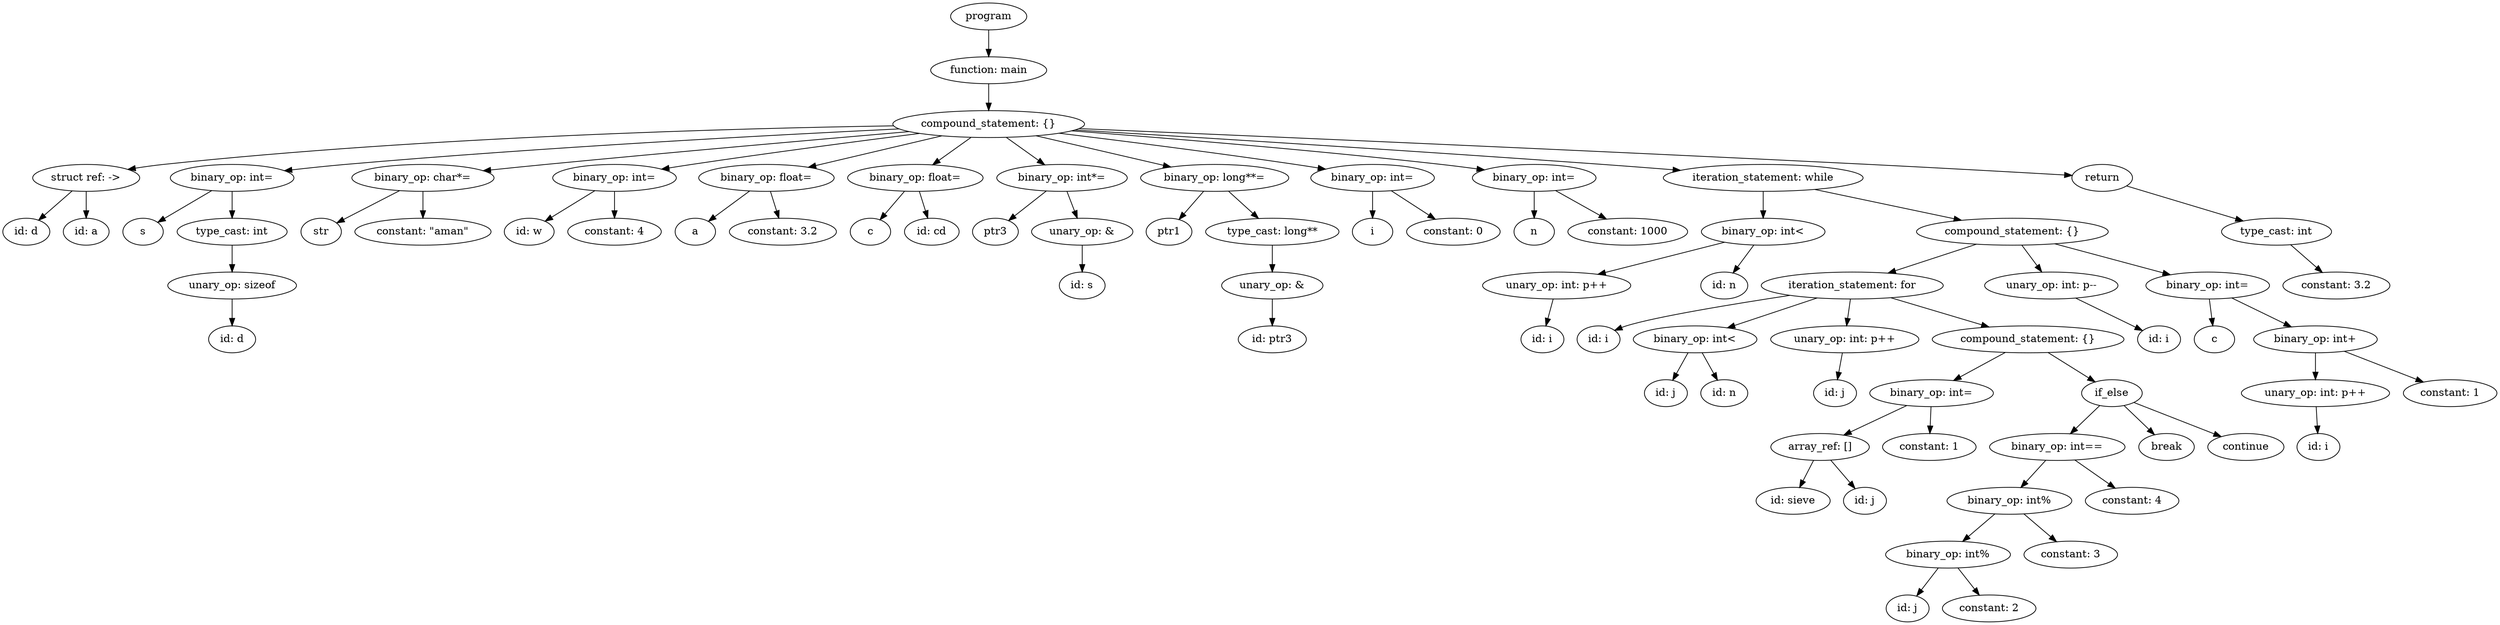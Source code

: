 strict digraph "" {
	graph [bb="0,0,3332.7,828"];
	node [label="\N"];
	125	[height=0.5,
		label=program,
		pos="1317.2,810",
		width=1.4082];
	124	[height=0.5,
		label="function: main",
		pos="1317.2,738",
		width=2.1528];
	125 -> 124	[pos="e,1317.2,756.1 1317.2,791.7 1317.2,783.98 1317.2,774.71 1317.2,766.11"];
	123	[height=0.5,
		label="compound_statement: {}",
		pos="1317.2,666",
		width=3.5566];
	124 -> 123	[pos="e,1317.2,684.1 1317.2,719.7 1317.2,711.98 1317.2,702.71 1317.2,694.11"];
	23	[height=0.5,
		label="struct ref: ->",
		pos="111.2,594",
		width=1.9861];
	123 -> 23	[pos="e,166.9,605.4 1189.9,663.65 984.15,660.41 566.17,649.38 214.2,612 202.16,610.72 189.39,608.95 177.09,607.04"];
	30	[height=0.5,
		label="binary_op: int=",
		pos="306.2,594",
		width=2.2929];
	123 -> 30	[pos="e,376.04,603.61 1197.4,659.53 1031.1,651.51 720.97,634.96 457.2,612 434.07,609.99 409.01,607.35 386.07,604.76"];
	35	[height=0.5,
		label="binary_op: char*=",
		pos="561.2,594",
		width=2.6389];
	123 -> 35	[pos="e,641.67,603.57 1210.7,655.92 1092.2,645.71 894.93,628.39 725.2,612 701.39,609.7 675.65,607.09 651.78,604.62"];
	38	[height=0.5,
		label="binary_op: int=",
		pos="817.2,594",
		width=2.2929];
	123 -> 38	[pos="e,880.06,605.69 1224.8,653.49 1144.3,643.26 1024.4,627.55 920.2,612 910.45,610.55 900.2,608.94 890.09,607.32"];
	46	[height=0.5,
		label="binary_op: float=",
		pos="1020.2,594",
		width=2.5139];
	123 -> 46	[pos="e,1076.2,608.2 1254.6,650.24 1205.1,638.58 1136.3,622.36 1086,610.51"];
	52	[height=0.5,
		label="binary_op: float=",
		pos="1219.2,594",
		width=2.5139];
	123 -> 52	[pos="e,1242.4,611.55 1293.5,648.05 1280.6,638.87 1264.6,627.41 1250.7,617.49"];
	58	[height=0.5,
		label="binary_op: int*=",
		pos="1415.2,594",
		width=2.4192];
	123 -> 58	[pos="e,1392,611.55 1340.9,648.05 1353.8,638.87 1369.8,627.41 1383.7,617.49"];
	65	[height=0.5,
		label="binary_op: long**=",
		pos="1619.2,594",
		width=2.75];
	123 -> 65	[pos="e,1560.6,608.59 1380.5,650.33 1430.3,638.79 1499.5,622.74 1550.6,610.9"];
	70	[height=0.5,
		label="binary_op: int=",
		pos="1830.2,594",
		width=2.2929];
	123 -> 70	[pos="e,1767.3,605.73 1411.4,653.78 1494.6,643.64 1619.1,627.9 1727.2,612 1736.9,610.57 1747.2,608.97 1757.3,607.36"];
	74	[height=0.5,
		label="binary_op: int=",
		pos="2046.2,594",
		width=2.2929];
	123 -> 74	[pos="e,1979.7,604.73 1428,656.92 1549.5,647.69 1750,631.34 1922.2,612 1937.5,610.28 1953.9,608.21 1969.5,606.11"];
	119	[height=0.5,
		label="iteration_statement: while",
		pos="2352.2,594",
		width=3.7011];
	123 -> 119	[pos="e,2241.7,604.09 1432.5,658.1 1591.3,648.46 1886.6,630.12 2138.2,612 2168.4,609.82 2201,607.32 2231.5,604.9"];
	122	[height=0.5,
		label=return,
		pos="2805.2,594",
		width=1.125];
	123 -> 122	[pos="e,2764.9,597.32 1437.9,659.95 1651.2,650.94 2108.3,631.23 2494.2,612 2586.1,607.42 2693.2,601.42 2754.7,597.91"];
	21	[height=0.5,
		label="id: d",
		pos="31.197,522",
		width=0.86659];
	23 -> 21	[pos="e,47.584,537.34 92.238,576.41 81.201,566.75 67.176,554.48 55.353,544.14"];
	22	[height=0.5,
		label="id: a",
		pos="111.2,522",
		width=0.84854];
	23 -> 22	[pos="e,111.2,540.1 111.2,575.7 111.2,567.98 111.2,558.71 111.2,550.11"];
	26	[height=0.5,
		label=s,
		pos="187.2,522",
		width=0.75];
	30 -> 26	[pos="e,206.95,534.62 278.9,576.94 260.03,565.84 234.97,551.1 215.82,539.84"];
	29	[height=0.5,
		label="type_cast: int",
		pos="306.2,522",
		width=2.0417];
	30 -> 29	[pos="e,306.2,540.1 306.2,575.7 306.2,567.98 306.2,558.71 306.2,550.11"];
	33	[height=0.5,
		label=str,
		pos="425.2,522",
		width=0.75];
	35 -> 33	[pos="e,446.11,533.76 530,576.94 507.49,565.36 477.29,549.81 455.09,538.38"];
	34	[height=0.5,
		label="constant: \"aman\"",
		pos="561.2,522",
		width=2.5278];
	35 -> 34	[pos="e,561.2,540.1 561.2,575.7 561.2,567.98 561.2,558.71 561.2,550.11"];
	37	[height=0.5,
		label="id: w",
		pos="703.2,522",
		width=0.92075];
	38 -> 37	[pos="e,724.54,536.1 790.76,576.76 773.62,566.24 751.24,552.5 733.4,541.55"];
	36	[height=0.5,
		label="constant: 4",
		pos="817.2,522",
		width=1.7361];
	38 -> 36	[pos="e,817.2,540.1 817.2,575.7 817.2,567.98 817.2,558.71 817.2,550.11"];
	44	[height=0.5,
		label=a,
		pos="925.2,522",
		width=0.75];
	46 -> 44	[pos="e,942.8,535.97 997.68,576.41 983.65,566.07 965.54,552.73 950.94,541.97"];
	45	[height=0.5,
		label="constant: 3.2",
		pos="1042.2,522",
		width=1.9861];
	46 -> 45	[pos="e,1036.8,540.1 1025.6,575.7 1028.1,567.9 1031,558.51 1033.8,549.83"];
	50	[height=0.5,
		label=c,
		pos="1159.2,522",
		width=0.75];
	52 -> 50	[pos="e,1172,537.89 1204.7,576.05 1196.9,566.95 1187.1,555.6 1178.7,545.74"];
	51	[height=0.5,
		label="id: cd",
		pos="1241.2,522",
		width=1.0139];
	52 -> 51	[pos="e,1235.8,540.1 1224.6,575.7 1227.1,567.9 1230,558.51 1232.8,549.83"];
	55	[height=0.5,
		label=ptr3,
		pos="1326.2,522",
		width=0.84854];
	58 -> 55	[pos="e,1343.8,536.88 1394.1,576.41 1381.4,566.43 1365.2,553.67 1351.8,543.12"];
	57	[height=0.5,
		label="unary_op: &",
		pos="1442.2,522",
		width=1.8776];
	58 -> 57	[pos="e,1435.6,540.1 1421.9,575.7 1424.9,567.81 1428.6,558.3 1432,549.55"];
	61	[height=0.5,
		label=ptr1,
		pos="1558.2,522",
		width=0.84854];
	65 -> 61	[pos="e,1571.6,538.36 1604.4,576.05 1596.6,567.08 1586.9,555.92 1578.4,546.15"];
	64	[height=0.5,
		label="type_cast: long**",
		pos="1696.2,522",
		width=2.4734];
	65 -> 64	[pos="e,1677.7,539.79 1637.8,576.05 1647.6,567.2 1659.7,556.22 1670.3,546.55"];
	68	[height=0.5,
		label=i,
		pos="1830.2,522",
		width=0.75];
	70 -> 68	[pos="e,1830.2,540.1 1830.2,575.7 1830.2,567.98 1830.2,558.71 1830.2,550.11"];
	69	[height=0.5,
		label="constant: 0",
		pos="1938.2,522",
		width=1.7361];
	70 -> 69	[pos="e,1914,538.67 1855.2,576.76 1870.2,567.09 1889.3,554.69 1905.4,544.24"];
	72	[height=0.5,
		label=n,
		pos="2046.2,522",
		width=0.75];
	74 -> 72	[pos="e,2046.2,540.1 2046.2,575.7 2046.2,567.98 2046.2,558.71 2046.2,550.11"];
	73	[height=0.5,
		label="constant: 1000",
		pos="2171.2,522",
		width=2.2222];
	74 -> 73	[pos="e,2142.7,538.98 2074.9,576.94 2092.3,567.16 2114.9,554.55 2133.7,543.99"];
	78	[height=0.5,
		label="binary_op: int<",
		pos="2352.2,522",
		width=2.2929];
	119 -> 78	[pos="e,2352.2,540.1 2352.2,575.7 2352.2,567.98 2352.2,558.71 2352.2,550.11"];
	118	[height=0.5,
		label="compound_statement: {}",
		pos="2685.2,522",
		width=3.5566];
	119 -> 118	[pos="e,2617.1,537.31 2421.2,578.5 2475.4,567.11 2550.8,551.24 2607.2,539.39"];
	121	[height=0.5,
		label="type_cast: int",
		pos="3038.2,522",
		width=2.0417];
	122 -> 121	[pos="e,2993.5,536.43 2838.1,583.12 2876,571.74 2938.7,552.89 2983.9,539.32"];
	28	[height=0.5,
		label="unary_op: sizeof",
		pos="306.2,450",
		width=2.3889];
	29 -> 28	[pos="e,306.2,468.1 306.2,503.7 306.2,495.98 306.2,486.71 306.2,478.11"];
	56	[height=0.5,
		label="id: s",
		pos="1442.2,450",
		width=0.84854];
	57 -> 56	[pos="e,1442.2,468.1 1442.2,503.7 1442.2,495.98 1442.2,486.71 1442.2,478.11"];
	63	[height=0.5,
		label="unary_op: &",
		pos="1696.2,450",
		width=1.8776];
	64 -> 63	[pos="e,1696.2,468.1 1696.2,503.7 1696.2,495.98 1696.2,486.71 1696.2,478.11"];
	76	[height=0.5,
		label="unary_op: int: p++",
		pos="2076.2,450",
		width=2.75];
	78 -> 76	[pos="e,2131.3,464.98 2300.6,507.92 2255.5,496.48 2189.8,479.81 2141.1,467.47"];
	77	[height=0.5,
		label="id: n",
		pos="2300.2,450",
		width=0.86659];
	78 -> 77	[pos="e,2312,466.83 2339.6,504.05 2333.2,495.38 2325.2,484.67 2318.1,475.15"];
	107	[height=0.5,
		label="iteration_statement: for",
		pos="2471.2,450",
		width=3.3761];
	118 -> 107	[pos="e,2519.1,466.66 2637.2,505.29 2605.1,494.8 2562.7,480.94 2528.8,469.85"];
	109	[height=0.5,
		label="unary_op: int: p--",
		pos="2737.2,450",
		width=2.4734];
	118 -> 109	[pos="e,2724.4,468.28 2697.8,504.05 2704,495.75 2711.5,485.58 2718.3,476.38"];
	117	[height=0.5,
		label="binary_op: int=",
		pos="2946.2,450",
		width=2.2929];
	118 -> 117	[pos="e,2896.3,464.39 2741.8,505.81 2784.5,494.36 2843,478.69 2886.4,467.03"];
	120	[height=0.5,
		label="constant: 3.2",
		pos="3118.2,450",
		width=1.9861];
	121 -> 120	[pos="e,3099.4,467.47 3057.2,504.41 3067.5,495.34 3080.5,483.97 3091.8,474.06"];
	27	[height=0.5,
		label="id: d",
		pos="306.2,378",
		width=0.86659];
	28 -> 27	[pos="e,306.2,396.1 306.2,431.7 306.2,423.98 306.2,414.71 306.2,406.11"];
	62	[height=0.5,
		label="id: ptr3",
		pos="1696.2,378",
		width=1.2639];
	63 -> 62	[pos="e,1696.2,396.1 1696.2,431.7 1696.2,423.98 1696.2,414.71 1696.2,406.11"];
	75	[height=0.5,
		label="id: i",
		pos="2057.2,378",
		width=0.79437];
	76 -> 75	[pos="e,2061.8,396.1 2071.5,431.7 2069.4,423.9 2066.8,414.51 2064.5,405.83"];
	85	[height=0.5,
		label="id: i",
		pos="2132.2,378",
		width=0.79437];
	107 -> 85	[pos="e,2153.7,390.02 2387.8,436.82 2313,425.44 2209,408.4 2169.2,396 2167.3,395.4 2165.3,394.72 2163.4,393.99"];
	88	[height=0.5,
		label="binary_op: int<",
		pos="2261.2,378",
		width=2.2929];
	107 -> 88	[pos="e,2304.3,393.38 2424.3,433.38 2391.7,422.49 2348,407.94 2314.1,396.63"];
	90	[height=0.5,
		label="unary_op: int: p++",
		pos="2461.2,378",
		width=2.75];
	107 -> 90	[pos="e,2463.6,396.1 2468.7,431.7 2467.6,423.98 2466.3,414.71 2465.1,406.11"];
	106	[height=0.5,
		label="compound_statement: {}",
		pos="2706.2,378",
		width=3.5566];
	107 -> 106	[pos="e,2653.9,394.57 2522.8,433.64 2558.5,423 2606.2,408.78 2644,397.51"];
	108	[height=0.5,
		label="id: i",
		pos="2881.2,378",
		width=0.79437];
	109 -> 108	[pos="e,2858.9,389.82 2769.9,433.12 2793.8,421.49 2826.1,405.8 2849.7,394.31"];
	112	[height=0.5,
		label=c,
		pos="2955.2,378",
		width=0.75];
	117 -> 112	[pos="e,2953,396.1 2948.4,431.7 2949.4,423.98 2950.6,414.71 2951.7,406.11"];
	116	[height=0.5,
		label="binary_op: int+",
		pos="3090.2,378",
		width=2.2929];
	117 -> 116	[pos="e,3058,394.66 2978.5,433.29 2999.3,423.2 3026.4,410.01 3048.7,399.15"];
	86	[height=0.5,
		label="id: j",
		pos="2222.2,306",
		width=0.79437];
	88 -> 86	[pos="e,2231.3,323.31 2251.8,360.05 2247.1,351.68 2241.4,341.4 2236.2,332.13"];
	87	[height=0.5,
		label="id: n",
		pos="2300.2,306",
		width=0.86659];
	88 -> 87	[pos="e,2291.1,323.31 2270.6,360.05 2275.3,351.68 2281,341.4 2286.2,332.13"];
	89	[height=0.5,
		label="id: j",
		pos="2448.2,306",
		width=0.79437];
	90 -> 89	[pos="e,2451.4,324.1 2458,359.7 2456.6,351.98 2454.8,342.71 2453.2,334.11"];
	95	[height=0.5,
		label="binary_op: int=",
		pos="2577.2,306",
		width=2.2929];
	106 -> 95	[pos="e,2606.7,322.99 2675.6,360.41 2657.6,350.64 2634.7,338.19 2615.5,327.77"];
	105	[height=0.5,
		label=if_else,
		pos="2818.2,306",
		width=1.125];
	106 -> 105	[pos="e,2795.7,321.04 2733,360.23 2749.3,350.04 2770.2,336.98 2787.2,326.35"];
	114	[height=0.5,
		label="unary_op: int: p++",
		pos="3090.2,306",
		width=2.75];
	116 -> 114	[pos="e,3090.2,324.1 3090.2,359.7 3090.2,351.98 3090.2,342.71 3090.2,334.11"];
	115	[height=0.5,
		label="constant: 1",
		pos="3270.2,306",
		width=1.7361];
	116 -> 115	[pos="e,3234.4,320.92 3128.8,361.98 3156.9,351.05 3195.1,336.2 3224.7,324.69"];
	93	[height=0.5,
		label="array_ref: []",
		pos="2428.2,234",
		width=1.8234];
	95 -> 93	[pos="e,2459.9,249.89 2544.1,289.46 2522,279.05 2492.6,265.25 2469,254.16"];
	94	[height=0.5,
		label="constant: 1",
		pos="2574.2,234",
		width=1.7361];
	95 -> 94	[pos="e,2574.9,252.1 2576.5,287.7 2576.1,279.98 2575.7,270.71 2575.4,262.11"];
	102	[height=0.5,
		label="binary_op: int==",
		pos="2745.2,234",
		width=2.5139];
	105 -> 102	[pos="e,2762.6,251.71 2802,289.46 2792.6,280.45 2780.6,268.92 2770,258.79"];
	103	[height=0.5,
		label=break,
		pos="2891.2,234",
		width=1.0291];
	105 -> 103	[pos="e,2875,250.49 2834.4,289.46 2844.1,280.13 2856.7,268.09 2867.5,257.7"];
	104	[height=0.5,
		label=continue,
		pos="2997.2,234",
		width=1.4082];
	105 -> 104	[pos="e,2964.3,247.88 2847.8,293.44 2876.9,282.03 2921.9,264.45 2954.9,251.56"];
	113	[height=0.5,
		label="id: i",
		pos="3094.2,234",
		width=0.79437];
	114 -> 113	[pos="e,3093.2,252.1 3091.2,287.7 3091.6,279.98 3092.2,270.71 3092.6,262.11"];
	91	[height=0.5,
		label="id: sieve",
		pos="2392.2,162",
		width=1.375];
	93 -> 91	[pos="e,2400.8,179.79 2419.5,216.05 2415.3,207.89 2410.2,197.91 2405.5,188.82"];
	92	[height=0.5,
		label="id: j",
		pos="2488.2,162",
		width=0.79437];
	93 -> 92	[pos="e,2474.9,178.51 2442.4,216.41 2450.1,207.44 2459.7,196.21 2468.2,186.37"];
	100	[height=0.5,
		label="binary_op: int%",
		pos="2681.2,162",
		width=2.3109];
	102 -> 100	[pos="e,2696.5,179.79 2729.7,216.05 2721.8,207.46 2712.2,196.86 2703.5,187.4"];
	101	[height=0.5,
		label="constant: 4",
		pos="2845.2,162",
		width=1.7361];
	102 -> 101	[pos="e,2822.6,178.83 2768.6,216.59 2782.3,207.06 2799.6,194.95 2814.3,184.65"];
	98	[height=0.5,
		label="binary_op: int%",
		pos="2599.2,90",
		width=2.3109];
	100 -> 98	[pos="e,2618.8,107.71 2661.8,144.41 2651.2,135.41 2638,124.14 2626.5,114.27"];
	99	[height=0.5,
		label="constant: 3",
		pos="2763.2,90",
		width=1.7361];
	100 -> 99	[pos="e,2744.2,107.23 2700.6,144.41 2711.3,135.28 2724.8,123.81 2736.4,113.84"];
	96	[height=0.5,
		label="id: j",
		pos="2545.2,18",
		width=0.79437];
	98 -> 96	[pos="e,2557.4,34.829 2586.1,72.055 2579.4,63.292 2571,52.451 2563.6,42.856"];
	97	[height=0.5,
		label="constant: 2",
		pos="2654.2,18",
		width=1.7361];
	98 -> 97	[pos="e,2641,35.789 2612.5,72.055 2619.2,63.543 2627.4,53.068 2634.8,43.681"];
}
